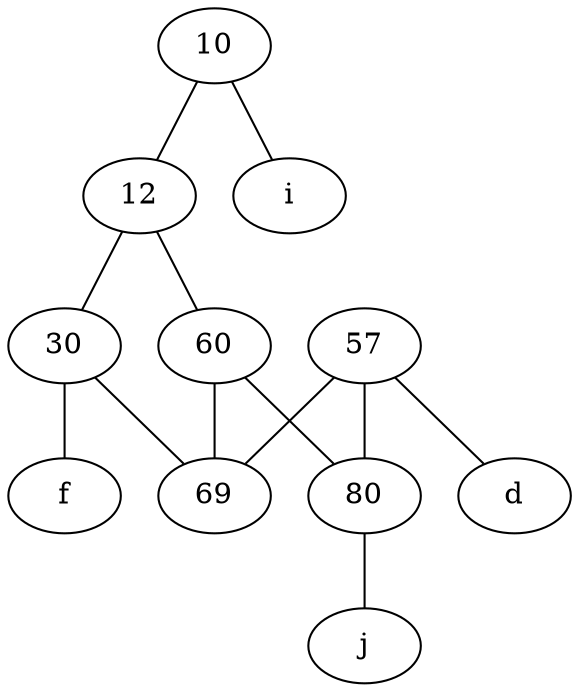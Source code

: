 graph {
	node [labelfontsize=50]
	69 [pos="20.66667,85.6!"]
	f [pos="23.35,85.33333!"]
	10 [pos="25.6,85.11667!"]
	12 [pos="23.98333,85.35!"]
	80 [pos="19.95,79.3!"]
	j [pos="19.95,79.3!"]
	57 [pos="16.51667,80.61667!"]
	d [pos="16.51667,80.61667!"]
	60 [pos="21.23333,81.63333!"]
	i [pos="25.6,85.11667!"]
	30 [pos="23.35,85.33333!"]
	10 -- 12
	12 -- 30
	60 -- 69
	57 -- 69
	30 -- f
	60 -- 80
	57 -- d
	80 -- j
	10 -- i
	30 -- 69
	12 -- 60
	57 -- 80
}
